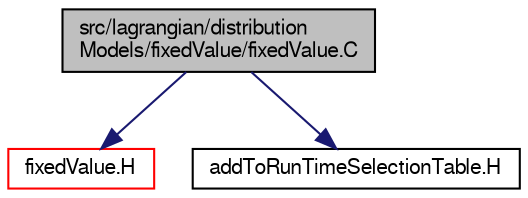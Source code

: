 digraph "src/lagrangian/distributionModels/fixedValue/fixedValue.C"
{
  bgcolor="transparent";
  edge [fontname="FreeSans",fontsize="10",labelfontname="FreeSans",labelfontsize="10"];
  node [fontname="FreeSans",fontsize="10",shape=record];
  Node0 [label="src/lagrangian/distribution\lModels/fixedValue/fixedValue.C",height=0.2,width=0.4,color="black", fillcolor="grey75", style="filled", fontcolor="black"];
  Node0 -> Node1 [color="midnightblue",fontsize="10",style="solid",fontname="FreeSans"];
  Node1 [label="fixedValue.H",height=0.2,width=0.4,color="red",URL="$a04982.html"];
  Node0 -> Node90 [color="midnightblue",fontsize="10",style="solid",fontname="FreeSans"];
  Node90 [label="addToRunTimeSelectionTable.H",height=0.2,width=0.4,color="black",URL="$a09263.html",tooltip="Macros for easy insertion into run-time selection tables. "];
}
